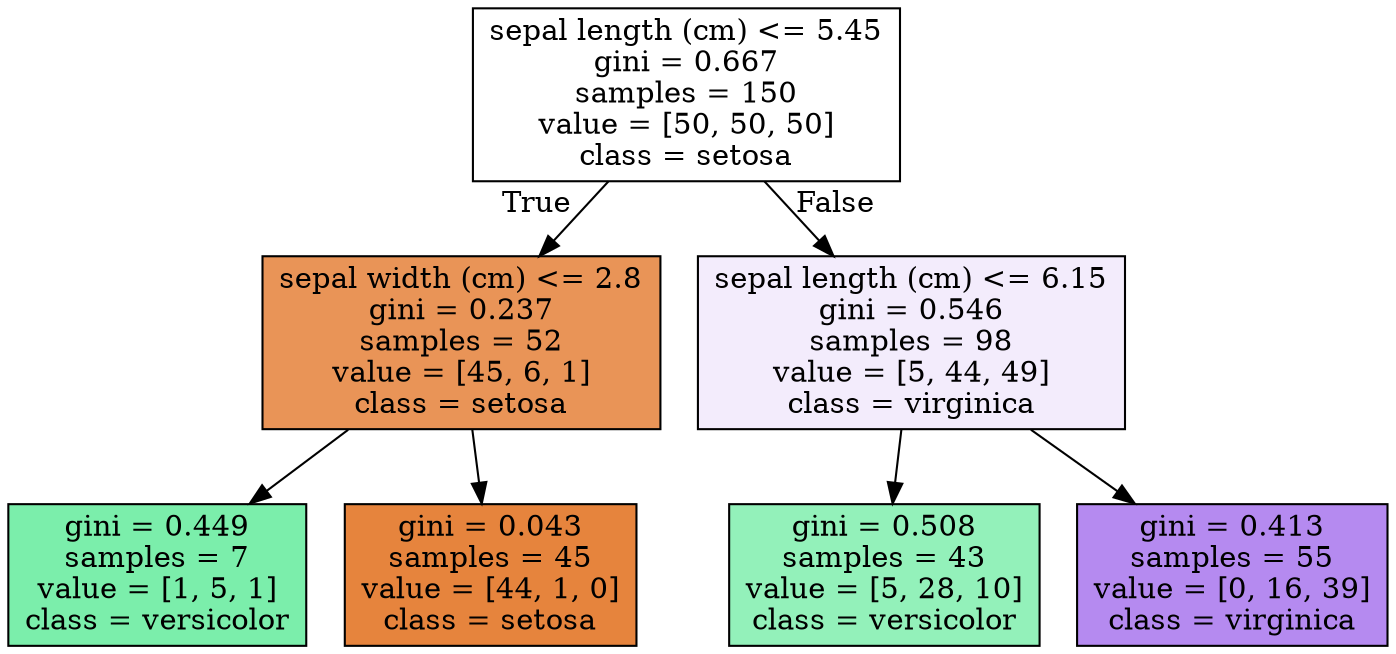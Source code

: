 digraph Tree {
node [shape=box, style="filled", color="black"] ;
0 [label="sepal length (cm) <= 5.45\ngini = 0.667\nsamples = 150\nvalue = [50, 50, 50]\nclass = setosa", fillcolor="#e5813900"] ;
1 [label="sepal width (cm) <= 2.8\ngini = 0.237\nsamples = 52\nvalue = [45, 6, 1]\nclass = setosa", fillcolor="#e58139d8"] ;
0 -> 1 [labeldistance=2.5, labelangle=45, headlabel="True"] ;
2 [label="gini = 0.449\nsamples = 7\nvalue = [1, 5, 1]\nclass = versicolor", fillcolor="#39e581aa"] ;
1 -> 2 ;
3 [label="gini = 0.043\nsamples = 45\nvalue = [44, 1, 0]\nclass = setosa", fillcolor="#e58139f9"] ;
1 -> 3 ;
4 [label="sepal length (cm) <= 6.15\ngini = 0.546\nsamples = 98\nvalue = [5, 44, 49]\nclass = virginica", fillcolor="#8139e518"] ;
0 -> 4 [labeldistance=2.5, labelangle=-45, headlabel="False"] ;
5 [label="gini = 0.508\nsamples = 43\nvalue = [5, 28, 10]\nclass = versicolor", fillcolor="#39e5818b"] ;
4 -> 5 ;
6 [label="gini = 0.413\nsamples = 55\nvalue = [0, 16, 39]\nclass = virginica", fillcolor="#8139e596"] ;
4 -> 6 ;
}